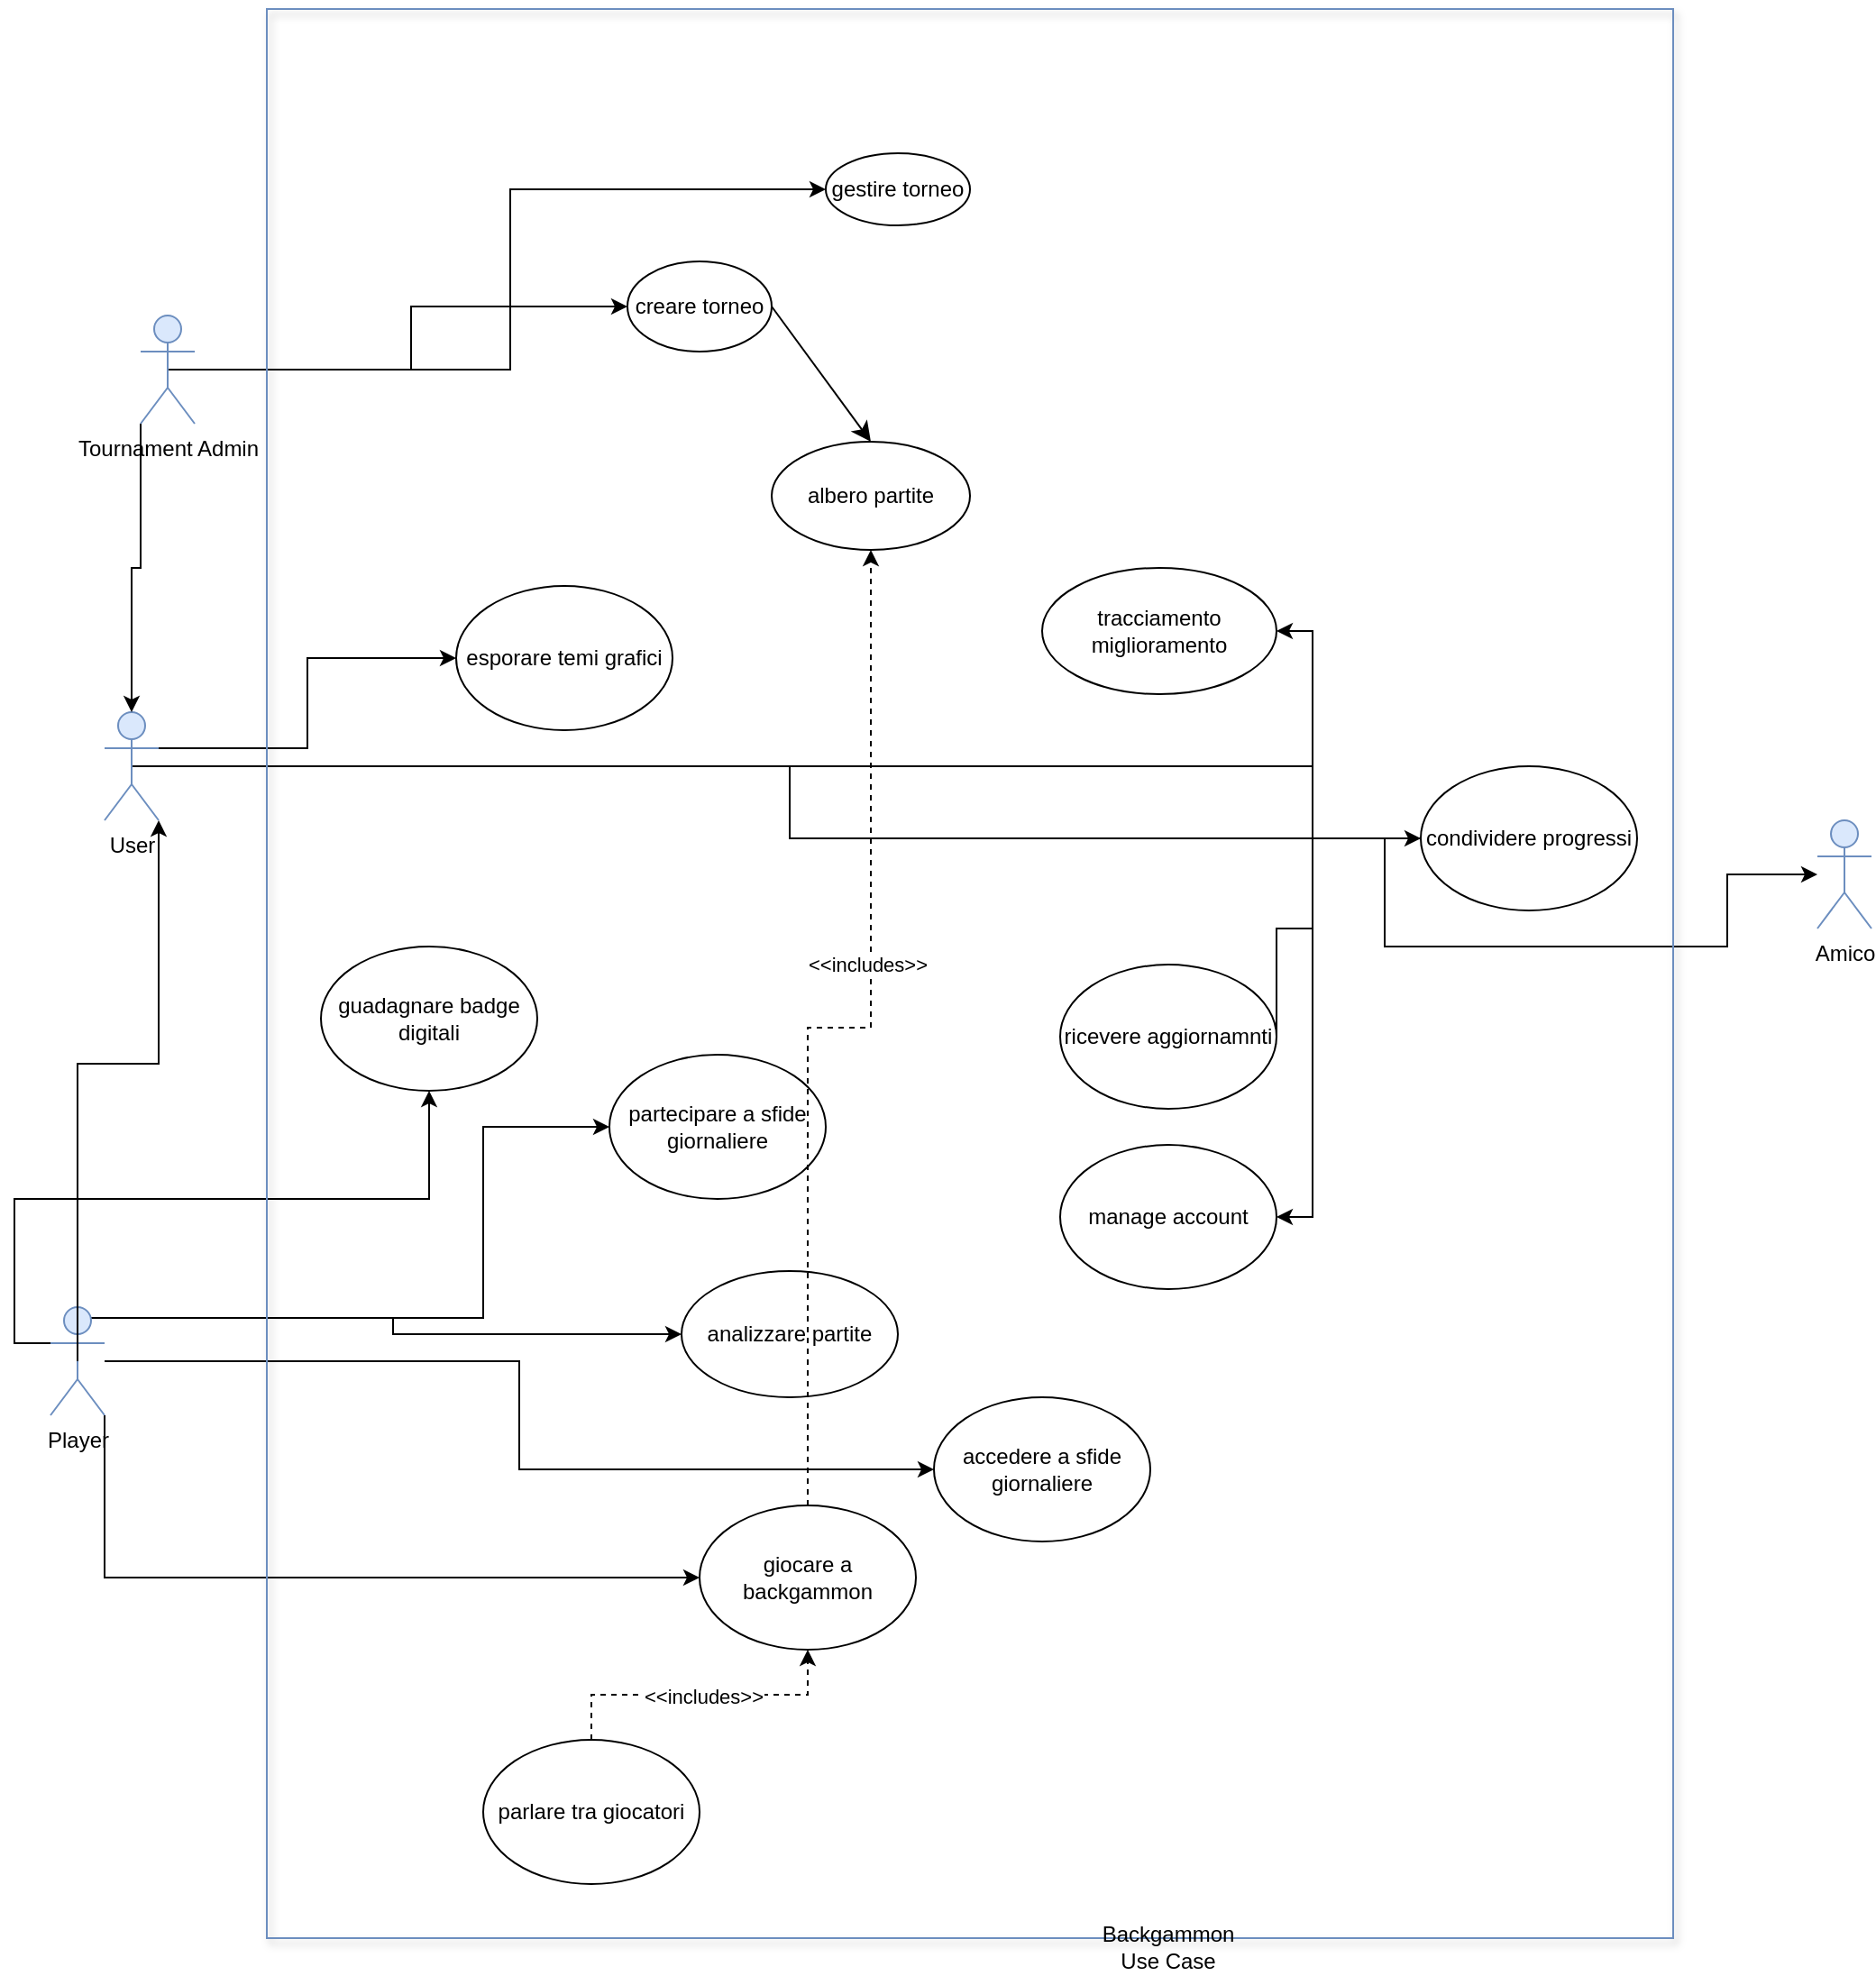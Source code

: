 <mxfile version="24.8.2">
  <diagram name="Page-1" id="MqqsAhRxX3HXyco5z0xo">
    <mxGraphModel dx="1133" dy="1358" grid="1" gridSize="10" guides="1" tooltips="1" connect="1" arrows="1" fold="1" page="1" pageScale="1" pageWidth="850" pageHeight="1100" math="0" shadow="0">
      <root>
        <mxCell id="0" />
        <mxCell id="1" parent="0" />
        <mxCell id="Gp4uWCaIDwP1VCJL8zgj-18" style="edgeStyle=orthogonalEdgeStyle;rounded=0;orthogonalLoop=1;jettySize=auto;html=1;exitX=0.5;exitY=0.5;exitDx=0;exitDy=0;exitPerimeter=0;entryX=1;entryY=0.5;entryDx=0;entryDy=0;" parent="1" source="Gp4uWCaIDwP1VCJL8zgj-6" target="Gp4uWCaIDwP1VCJL8zgj-17" edge="1">
          <mxGeometry relative="1" as="geometry" />
        </mxCell>
        <mxCell id="Gp4uWCaIDwP1VCJL8zgj-19" style="edgeStyle=orthogonalEdgeStyle;rounded=0;orthogonalLoop=1;jettySize=auto;html=1;exitX=0.5;exitY=0.5;exitDx=0;exitDy=0;exitPerimeter=0;" parent="1" source="Gp4uWCaIDwP1VCJL8zgj-6" target="Gp4uWCaIDwP1VCJL8zgj-21" edge="1">
          <mxGeometry relative="1" as="geometry">
            <mxPoint x="20" y="500" as="targetPoint" />
          </mxGeometry>
        </mxCell>
        <mxCell id="Gp4uWCaIDwP1VCJL8zgj-23" style="edgeStyle=orthogonalEdgeStyle;rounded=0;orthogonalLoop=1;jettySize=auto;html=1;exitX=0.5;exitY=0.5;exitDx=0;exitDy=0;exitPerimeter=0;entryX=0;entryY=0.5;entryDx=0;entryDy=0;" parent="1" source="Gp4uWCaIDwP1VCJL8zgj-6" target="Gp4uWCaIDwP1VCJL8zgj-22" edge="1">
          <mxGeometry relative="1" as="geometry">
            <Array as="points">
              <mxPoint x="780" y="530" />
              <mxPoint x="780" y="620" />
              <mxPoint x="760" y="620" />
              <mxPoint x="760" y="680" />
            </Array>
          </mxGeometry>
        </mxCell>
        <mxCell id="Gp4uWCaIDwP1VCJL8zgj-25" style="edgeStyle=orthogonalEdgeStyle;rounded=0;orthogonalLoop=1;jettySize=auto;html=1;exitX=0.5;exitY=0.5;exitDx=0;exitDy=0;exitPerimeter=0;entryX=1;entryY=0.5;entryDx=0;entryDy=0;" parent="1" source="Gp4uWCaIDwP1VCJL8zgj-6" target="Gp4uWCaIDwP1VCJL8zgj-24" edge="1">
          <mxGeometry relative="1" as="geometry" />
        </mxCell>
        <mxCell id="Gp4uWCaIDwP1VCJL8zgj-44" style="edgeStyle=orthogonalEdgeStyle;rounded=0;orthogonalLoop=1;jettySize=auto;html=1;exitX=1;exitY=0.333;exitDx=0;exitDy=0;exitPerimeter=0;" parent="1" source="Gp4uWCaIDwP1VCJL8zgj-6" target="Gp4uWCaIDwP1VCJL8zgj-45" edge="1">
          <mxGeometry relative="1" as="geometry">
            <mxPoint x="240" y="500" as="targetPoint" />
          </mxGeometry>
        </mxCell>
        <mxCell id="Gp4uWCaIDwP1VCJL8zgj-6" value="User" style="shape=umlActor;verticalLabelPosition=bottom;verticalAlign=top;html=1;outlineConnect=0;fillColor=#dae8fc;strokeColor=#6c8ebf;" parent="1" vertex="1">
          <mxGeometry x="110" y="500" width="30" height="60" as="geometry" />
        </mxCell>
        <mxCell id="Gp4uWCaIDwP1VCJL8zgj-29" style="edgeStyle=orthogonalEdgeStyle;rounded=0;orthogonalLoop=1;jettySize=auto;html=1;exitX=1;exitY=1;exitDx=0;exitDy=0;exitPerimeter=0;entryX=0;entryY=0.5;entryDx=0;entryDy=0;" parent="1" source="Gp4uWCaIDwP1VCJL8zgj-7" target="Gp4uWCaIDwP1VCJL8zgj-28" edge="1">
          <mxGeometry relative="1" as="geometry" />
        </mxCell>
        <mxCell id="Gp4uWCaIDwP1VCJL8zgj-34" style="edgeStyle=orthogonalEdgeStyle;rounded=0;orthogonalLoop=1;jettySize=auto;html=1;exitX=0.75;exitY=0.1;exitDx=0;exitDy=0;exitPerimeter=0;entryX=0;entryY=0.5;entryDx=0;entryDy=0;" parent="1" source="Gp4uWCaIDwP1VCJL8zgj-7" target="Gp4uWCaIDwP1VCJL8zgj-32" edge="1">
          <mxGeometry relative="1" as="geometry">
            <Array as="points">
              <mxPoint x="320" y="836" />
              <mxPoint x="320" y="730" />
            </Array>
          </mxGeometry>
        </mxCell>
        <mxCell id="Gp4uWCaIDwP1VCJL8zgj-35" style="edgeStyle=orthogonalEdgeStyle;rounded=0;orthogonalLoop=1;jettySize=auto;html=1;exitX=0.75;exitY=0.1;exitDx=0;exitDy=0;exitPerimeter=0;" parent="1" source="Gp4uWCaIDwP1VCJL8zgj-7" target="Gp4uWCaIDwP1VCJL8zgj-36" edge="1">
          <mxGeometry relative="1" as="geometry">
            <mxPoint x="470" y="850" as="targetPoint" />
          </mxGeometry>
        </mxCell>
        <mxCell id="Gp4uWCaIDwP1VCJL8zgj-38" value="" style="edgeStyle=orthogonalEdgeStyle;rounded=0;orthogonalLoop=1;jettySize=auto;html=1;" parent="1" source="Gp4uWCaIDwP1VCJL8zgj-7" target="Gp4uWCaIDwP1VCJL8zgj-39" edge="1">
          <mxGeometry relative="1" as="geometry">
            <mxPoint x="570" y="930" as="targetPoint" />
          </mxGeometry>
        </mxCell>
        <mxCell id="Gp4uWCaIDwP1VCJL8zgj-42" style="edgeStyle=orthogonalEdgeStyle;rounded=0;orthogonalLoop=1;jettySize=auto;html=1;exitX=0;exitY=0.333;exitDx=0;exitDy=0;exitPerimeter=0;" parent="1" source="Gp4uWCaIDwP1VCJL8zgj-7" target="Gp4uWCaIDwP1VCJL8zgj-43" edge="1">
          <mxGeometry relative="1" as="geometry">
            <mxPoint x="210" y="1100" as="targetPoint" />
          </mxGeometry>
        </mxCell>
        <mxCell id="Gp4uWCaIDwP1VCJL8zgj-7" value="Player" style="shape=umlActor;verticalLabelPosition=bottom;verticalAlign=top;html=1;outlineConnect=0;fillColor=#dae8fc;strokeColor=#6c8ebf;" parent="1" vertex="1">
          <mxGeometry x="80" y="830" width="30" height="60" as="geometry" />
        </mxCell>
        <mxCell id="Gp4uWCaIDwP1VCJL8zgj-15" style="edgeStyle=orthogonalEdgeStyle;rounded=0;orthogonalLoop=1;jettySize=auto;html=1;exitX=0.5;exitY=0.5;exitDx=0;exitDy=0;exitPerimeter=0;entryX=0;entryY=0.5;entryDx=0;entryDy=0;" parent="1" source="Gp4uWCaIDwP1VCJL8zgj-8" target="Gp4uWCaIDwP1VCJL8zgj-14" edge="1">
          <mxGeometry relative="1" as="geometry" />
        </mxCell>
        <mxCell id="Gp4uWCaIDwP1VCJL8zgj-16" style="edgeStyle=orthogonalEdgeStyle;rounded=0;orthogonalLoop=1;jettySize=auto;html=1;exitX=0.5;exitY=0.5;exitDx=0;exitDy=0;exitPerimeter=0;entryX=0;entryY=0.5;entryDx=0;entryDy=0;" parent="1" source="Gp4uWCaIDwP1VCJL8zgj-8" target="Gp4uWCaIDwP1VCJL8zgj-13" edge="1">
          <mxGeometry relative="1" as="geometry" />
        </mxCell>
        <mxCell id="Gp4uWCaIDwP1VCJL8zgj-8" value="&lt;div&gt;Tournament Admin&lt;/div&gt;&lt;div&gt;&lt;br&gt;&lt;/div&gt;" style="shape=umlActor;verticalLabelPosition=bottom;verticalAlign=top;html=1;outlineConnect=0;fillColor=#dae8fc;strokeColor=#6c8ebf;" parent="1" vertex="1">
          <mxGeometry x="130" y="280" width="30" height="60" as="geometry" />
        </mxCell>
        <mxCell id="Gp4uWCaIDwP1VCJL8zgj-11" style="edgeStyle=orthogonalEdgeStyle;rounded=0;orthogonalLoop=1;jettySize=auto;html=1;exitX=0;exitY=1;exitDx=0;exitDy=0;exitPerimeter=0;entryX=0.5;entryY=0;entryDx=0;entryDy=0;entryPerimeter=0;" parent="1" source="Gp4uWCaIDwP1VCJL8zgj-8" target="Gp4uWCaIDwP1VCJL8zgj-6" edge="1">
          <mxGeometry relative="1" as="geometry" />
        </mxCell>
        <mxCell id="Gp4uWCaIDwP1VCJL8zgj-12" style="edgeStyle=orthogonalEdgeStyle;rounded=0;orthogonalLoop=1;jettySize=auto;html=1;exitX=0.5;exitY=0.5;exitDx=0;exitDy=0;exitPerimeter=0;entryX=1;entryY=1;entryDx=0;entryDy=0;entryPerimeter=0;" parent="1" source="Gp4uWCaIDwP1VCJL8zgj-7" target="Gp4uWCaIDwP1VCJL8zgj-6" edge="1">
          <mxGeometry relative="1" as="geometry" />
        </mxCell>
        <mxCell id="l3H2TXB5d-DxPHfO-N23-3" style="edgeStyle=none;curved=1;rounded=0;orthogonalLoop=1;jettySize=auto;html=1;exitX=1;exitY=0.5;exitDx=0;exitDy=0;entryX=0.5;entryY=0;entryDx=0;entryDy=0;fontSize=12;startSize=8;endSize=8;" edge="1" parent="1" source="Gp4uWCaIDwP1VCJL8zgj-13" target="l3H2TXB5d-DxPHfO-N23-1">
          <mxGeometry relative="1" as="geometry" />
        </mxCell>
        <mxCell id="Gp4uWCaIDwP1VCJL8zgj-13" value="&lt;div&gt;creare torneo&lt;/div&gt;" style="ellipse;whiteSpace=wrap;html=1;" parent="1" vertex="1">
          <mxGeometry x="400" y="250" width="80" height="50" as="geometry" />
        </mxCell>
        <mxCell id="Gp4uWCaIDwP1VCJL8zgj-14" value="gestire torneo" style="ellipse;whiteSpace=wrap;html=1;" parent="1" vertex="1">
          <mxGeometry x="510" y="190" width="80" height="40" as="geometry" />
        </mxCell>
        <mxCell id="Gp4uWCaIDwP1VCJL8zgj-17" value="tracciamento miglioramento" style="ellipse;whiteSpace=wrap;html=1;" parent="1" vertex="1">
          <mxGeometry x="630" y="420" width="130" height="70" as="geometry" />
        </mxCell>
        <mxCell id="Gp4uWCaIDwP1VCJL8zgj-47" style="edgeStyle=orthogonalEdgeStyle;rounded=0;orthogonalLoop=1;jettySize=auto;html=1;exitX=0;exitY=0.5;exitDx=0;exitDy=0;" parent="1" source="Gp4uWCaIDwP1VCJL8zgj-21" target="Gp4uWCaIDwP1VCJL8zgj-46" edge="1">
          <mxGeometry relative="1" as="geometry" />
        </mxCell>
        <mxCell id="Gp4uWCaIDwP1VCJL8zgj-21" value="condividere progressi" style="ellipse;whiteSpace=wrap;html=1;" parent="1" vertex="1">
          <mxGeometry x="840" y="530" width="120" height="80" as="geometry" />
        </mxCell>
        <mxCell id="Gp4uWCaIDwP1VCJL8zgj-22" value="ricevere aggiornamnti" style="ellipse;whiteSpace=wrap;html=1;" parent="1" vertex="1">
          <mxGeometry x="640" y="640" width="120" height="80" as="geometry" />
        </mxCell>
        <mxCell id="Gp4uWCaIDwP1VCJL8zgj-24" value="manage account" style="ellipse;whiteSpace=wrap;html=1;" parent="1" vertex="1">
          <mxGeometry x="640" y="740" width="120" height="80" as="geometry" />
        </mxCell>
        <mxCell id="Gp4uWCaIDwP1VCJL8zgj-30" style="edgeStyle=orthogonalEdgeStyle;rounded=0;orthogonalLoop=1;jettySize=auto;html=1;exitX=0.5;exitY=0;exitDx=0;exitDy=0;entryX=0.5;entryY=1;entryDx=0;entryDy=0;dashed=1;" parent="1" source="Gp4uWCaIDwP1VCJL8zgj-27" target="Gp4uWCaIDwP1VCJL8zgj-28" edge="1">
          <mxGeometry relative="1" as="geometry" />
        </mxCell>
        <mxCell id="Gp4uWCaIDwP1VCJL8zgj-31" value="&amp;lt;&amp;lt;includes&amp;gt;&amp;gt;" style="edgeLabel;html=1;align=center;verticalAlign=middle;resizable=0;points=[];" parent="Gp4uWCaIDwP1VCJL8zgj-30" vertex="1" connectable="0">
          <mxGeometry x="0.016" y="-1" relative="1" as="geometry">
            <mxPoint as="offset" />
          </mxGeometry>
        </mxCell>
        <mxCell id="Gp4uWCaIDwP1VCJL8zgj-27" value="parlare tra giocatori" style="ellipse;whiteSpace=wrap;html=1;" parent="1" vertex="1">
          <mxGeometry x="320" y="1070" width="120" height="80" as="geometry" />
        </mxCell>
        <mxCell id="Gp4uWCaIDwP1VCJL8zgj-28" value="giocare a backgammon" style="ellipse;whiteSpace=wrap;html=1;" parent="1" vertex="1">
          <mxGeometry x="440" y="940" width="120" height="80" as="geometry" />
        </mxCell>
        <mxCell id="Gp4uWCaIDwP1VCJL8zgj-32" value="partecipare a sfide giornaliere" style="ellipse;whiteSpace=wrap;html=1;" parent="1" vertex="1">
          <mxGeometry x="390" y="690" width="120" height="80" as="geometry" />
        </mxCell>
        <mxCell id="Gp4uWCaIDwP1VCJL8zgj-36" value="analizzare partite" style="ellipse;whiteSpace=wrap;html=1;" parent="1" vertex="1">
          <mxGeometry x="430" y="810" width="120" height="70" as="geometry" />
        </mxCell>
        <mxCell id="Gp4uWCaIDwP1VCJL8zgj-39" value="accedere a sfide giornaliere" style="ellipse;whiteSpace=wrap;html=1;" parent="1" vertex="1">
          <mxGeometry x="570" y="880" width="120" height="80" as="geometry" />
        </mxCell>
        <mxCell id="Gp4uWCaIDwP1VCJL8zgj-43" value="guadagnare badge digitali" style="ellipse;whiteSpace=wrap;html=1;" parent="1" vertex="1">
          <mxGeometry x="230" y="630" width="120" height="80" as="geometry" />
        </mxCell>
        <mxCell id="Gp4uWCaIDwP1VCJL8zgj-45" value="esporare temi grafici" style="ellipse;whiteSpace=wrap;html=1;" parent="1" vertex="1">
          <mxGeometry x="305" y="430" width="120" height="80" as="geometry" />
        </mxCell>
        <mxCell id="Gp4uWCaIDwP1VCJL8zgj-46" value="Amico" style="shape=umlActor;verticalLabelPosition=bottom;verticalAlign=top;html=1;outlineConnect=0;fillColor=#dae8fc;strokeColor=#6c8ebf;" parent="1" vertex="1">
          <mxGeometry x="1060" y="560" width="30" height="60" as="geometry" />
        </mxCell>
        <mxCell id="Gp4uWCaIDwP1VCJL8zgj-63" value="" style="rounded=0;whiteSpace=wrap;html=1;fillColor=none;strokeColor=#6c8ebf;shadow=1;" parent="1" vertex="1">
          <mxGeometry x="200" y="110" width="780" height="1070" as="geometry" />
        </mxCell>
        <mxCell id="Gp4uWCaIDwP1VCJL8zgj-64" value="&lt;div&gt;Backgammon Use Case&lt;/div&gt;" style="text;html=1;align=center;verticalAlign=middle;whiteSpace=wrap;rounded=0;" parent="1" vertex="1">
          <mxGeometry x="670" y="1170" width="60" height="30" as="geometry" />
        </mxCell>
        <mxCell id="Gp4uWCaIDwP1VCJL8zgj-67" style="edgeStyle=orthogonalEdgeStyle;rounded=0;orthogonalLoop=1;jettySize=auto;html=1;exitX=0.5;exitY=0;exitDx=0;exitDy=0;entryX=0.5;entryY=1;entryDx=0;entryDy=0;dashed=1;" parent="1" source="Gp4uWCaIDwP1VCJL8zgj-28" target="l3H2TXB5d-DxPHfO-N23-1" edge="1">
          <mxGeometry relative="1" as="geometry" />
        </mxCell>
        <mxCell id="Gp4uWCaIDwP1VCJL8zgj-68" value="&lt;div&gt;&amp;lt;&amp;lt;includes&amp;gt;&amp;gt;&lt;/div&gt;" style="edgeLabel;html=1;align=center;verticalAlign=middle;resizable=0;points=[];" parent="Gp4uWCaIDwP1VCJL8zgj-67" vertex="1" connectable="0">
          <mxGeometry x="0.188" y="2" relative="1" as="geometry">
            <mxPoint as="offset" />
          </mxGeometry>
        </mxCell>
        <mxCell id="l3H2TXB5d-DxPHfO-N23-1" value="albero partite" style="ellipse;whiteSpace=wrap;html=1;" vertex="1" parent="1">
          <mxGeometry x="480" y="350" width="110" height="60" as="geometry" />
        </mxCell>
      </root>
    </mxGraphModel>
  </diagram>
</mxfile>
